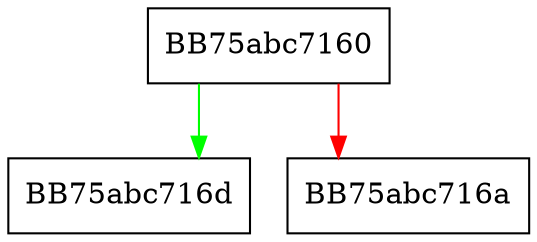 digraph GetLocVar {
  node [shape="box"];
  graph [splines=ortho];
  BB75abc7160 -> BB75abc716d [color="green"];
  BB75abc7160 -> BB75abc716a [color="red"];
}